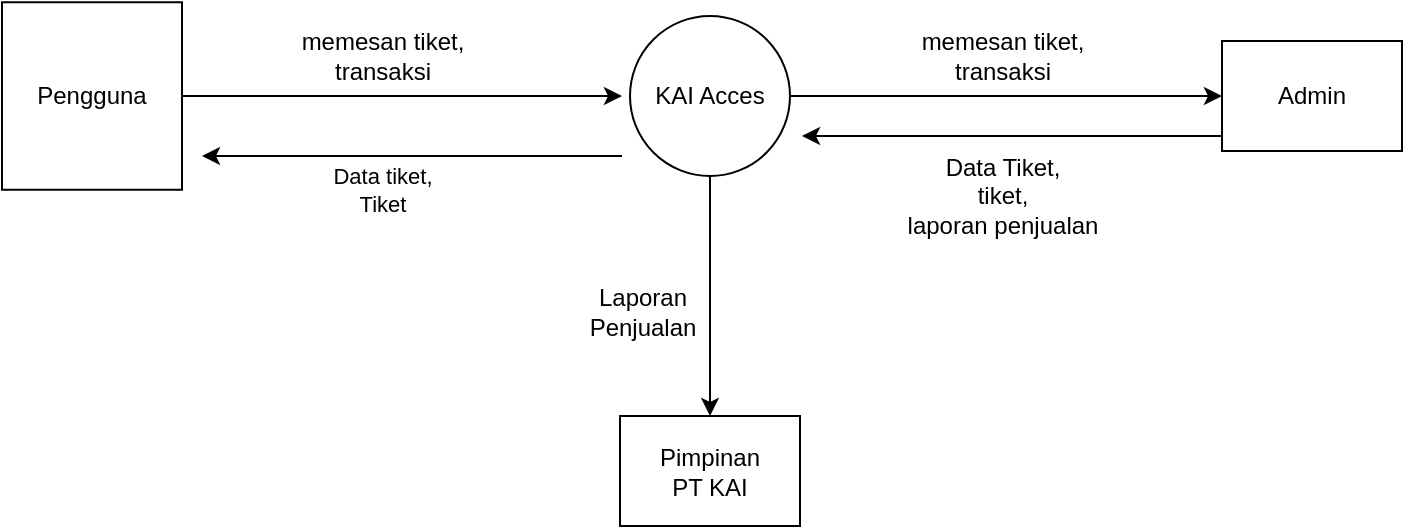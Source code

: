 <mxfile version="22.1.0" type="device">
  <diagram name="Halaman-1" id="o-ev9nK8VwAg8Qdexvd_">
    <mxGraphModel dx="712" dy="784" grid="1" gridSize="10" guides="1" tooltips="1" connect="1" arrows="1" fold="1" page="1" pageScale="1" pageWidth="827" pageHeight="1169" math="0" shadow="0">
      <root>
        <mxCell id="0" />
        <mxCell id="1" parent="0" />
        <mxCell id="gN44BBI5Dbp1TIclMc8c-52" style="edgeStyle=orthogonalEdgeStyle;rounded=0;orthogonalLoop=1;jettySize=auto;html=1;entryX=0;entryY=0.5;entryDx=0;entryDy=0;" parent="1" source="gN44BBI5Dbp1TIclMc8c-45" target="gN44BBI5Dbp1TIclMc8c-51" edge="1">
          <mxGeometry relative="1" as="geometry" />
        </mxCell>
        <mxCell id="gN44BBI5Dbp1TIclMc8c-55" style="edgeStyle=orthogonalEdgeStyle;rounded=0;orthogonalLoop=1;jettySize=auto;html=1;entryX=0.5;entryY=0;entryDx=0;entryDy=0;" parent="1" source="gN44BBI5Dbp1TIclMc8c-45" target="gN44BBI5Dbp1TIclMc8c-54" edge="1">
          <mxGeometry relative="1" as="geometry" />
        </mxCell>
        <mxCell id="gN44BBI5Dbp1TIclMc8c-45" value="KAI Acces" style="ellipse;whiteSpace=wrap;html=1;aspect=fixed;" parent="1" vertex="1">
          <mxGeometry x="374" y="190" width="80" height="80" as="geometry" />
        </mxCell>
        <mxCell id="uj-5L8JawAPr-GnOAXtF-4" style="edgeStyle=orthogonalEdgeStyle;rounded=0;orthogonalLoop=1;jettySize=auto;html=1;" parent="1" source="gN44BBI5Dbp1TIclMc8c-46" edge="1">
          <mxGeometry relative="1" as="geometry">
            <mxPoint x="370" y="230.005" as="targetPoint" />
          </mxGeometry>
        </mxCell>
        <mxCell id="gN44BBI5Dbp1TIclMc8c-46" value="Pengguna" style="rounded=0;whiteSpace=wrap;html=1;" parent="1" vertex="1">
          <mxGeometry x="60" y="183.13" width="90" height="93.75" as="geometry" />
        </mxCell>
        <mxCell id="gN44BBI5Dbp1TIclMc8c-53" style="edgeStyle=orthogonalEdgeStyle;rounded=0;orthogonalLoop=1;jettySize=auto;html=1;" parent="1" source="gN44BBI5Dbp1TIclMc8c-51" edge="1">
          <mxGeometry relative="1" as="geometry">
            <mxPoint x="460" y="250" as="targetPoint" />
            <Array as="points">
              <mxPoint x="570" y="250" />
              <mxPoint x="570" y="250" />
            </Array>
          </mxGeometry>
        </mxCell>
        <mxCell id="gN44BBI5Dbp1TIclMc8c-51" value="Admin" style="rounded=0;whiteSpace=wrap;html=1;" parent="1" vertex="1">
          <mxGeometry x="670" y="202.5" width="90" height="55" as="geometry" />
        </mxCell>
        <mxCell id="gN44BBI5Dbp1TIclMc8c-54" value="Pimpinan&lt;br&gt;PT KAI" style="rounded=0;whiteSpace=wrap;html=1;" parent="1" vertex="1">
          <mxGeometry x="369" y="390" width="90" height="55" as="geometry" />
        </mxCell>
        <mxCell id="gN44BBI5Dbp1TIclMc8c-58" value="memesan tiket,&lt;br&gt;transaksi" style="text;html=1;align=center;verticalAlign=middle;resizable=0;points=[];autosize=1;strokeColor=none;fillColor=none;" parent="1" vertex="1">
          <mxGeometry x="510" y="190" width="100" height="40" as="geometry" />
        </mxCell>
        <mxCell id="gN44BBI5Dbp1TIclMc8c-59" value="Data Tiket,&lt;br&gt;tiket,&lt;br&gt;laporan penjualan&lt;br&gt;" style="text;html=1;align=center;verticalAlign=middle;resizable=0;points=[];autosize=1;strokeColor=none;fillColor=none;" parent="1" vertex="1">
          <mxGeometry x="500" y="250" width="120" height="60" as="geometry" />
        </mxCell>
        <mxCell id="gN44BBI5Dbp1TIclMc8c-60" value="Laporan&lt;br&gt;Penjualan" style="text;html=1;align=center;verticalAlign=middle;resizable=0;points=[];autosize=1;strokeColor=none;fillColor=none;" parent="1" vertex="1">
          <mxGeometry x="340" y="317.5" width="80" height="40" as="geometry" />
        </mxCell>
        <mxCell id="uj-5L8JawAPr-GnOAXtF-2" value="" style="endArrow=classic;html=1;rounded=0;" parent="1" edge="1">
          <mxGeometry width="50" height="50" relative="1" as="geometry">
            <mxPoint x="370" y="260" as="sourcePoint" />
            <mxPoint x="160" y="260" as="targetPoint" />
          </mxGeometry>
        </mxCell>
        <mxCell id="uj-5L8JawAPr-GnOAXtF-3" value="Data tiket, &lt;br&gt;Tiket" style="edgeLabel;html=1;align=center;verticalAlign=middle;resizable=0;points=[];" parent="uj-5L8JawAPr-GnOAXtF-2" vertex="1" connectable="0">
          <mxGeometry x="0.438" y="-1" relative="1" as="geometry">
            <mxPoint x="31" y="18" as="offset" />
          </mxGeometry>
        </mxCell>
        <mxCell id="JRZUP1H1nsV2pVPfO0lf-2" value="memesan tiket,&lt;br&gt;transaksi" style="text;html=1;align=center;verticalAlign=middle;resizable=0;points=[];autosize=1;strokeColor=none;fillColor=none;" vertex="1" parent="1">
          <mxGeometry x="200" y="190" width="100" height="40" as="geometry" />
        </mxCell>
      </root>
    </mxGraphModel>
  </diagram>
</mxfile>
